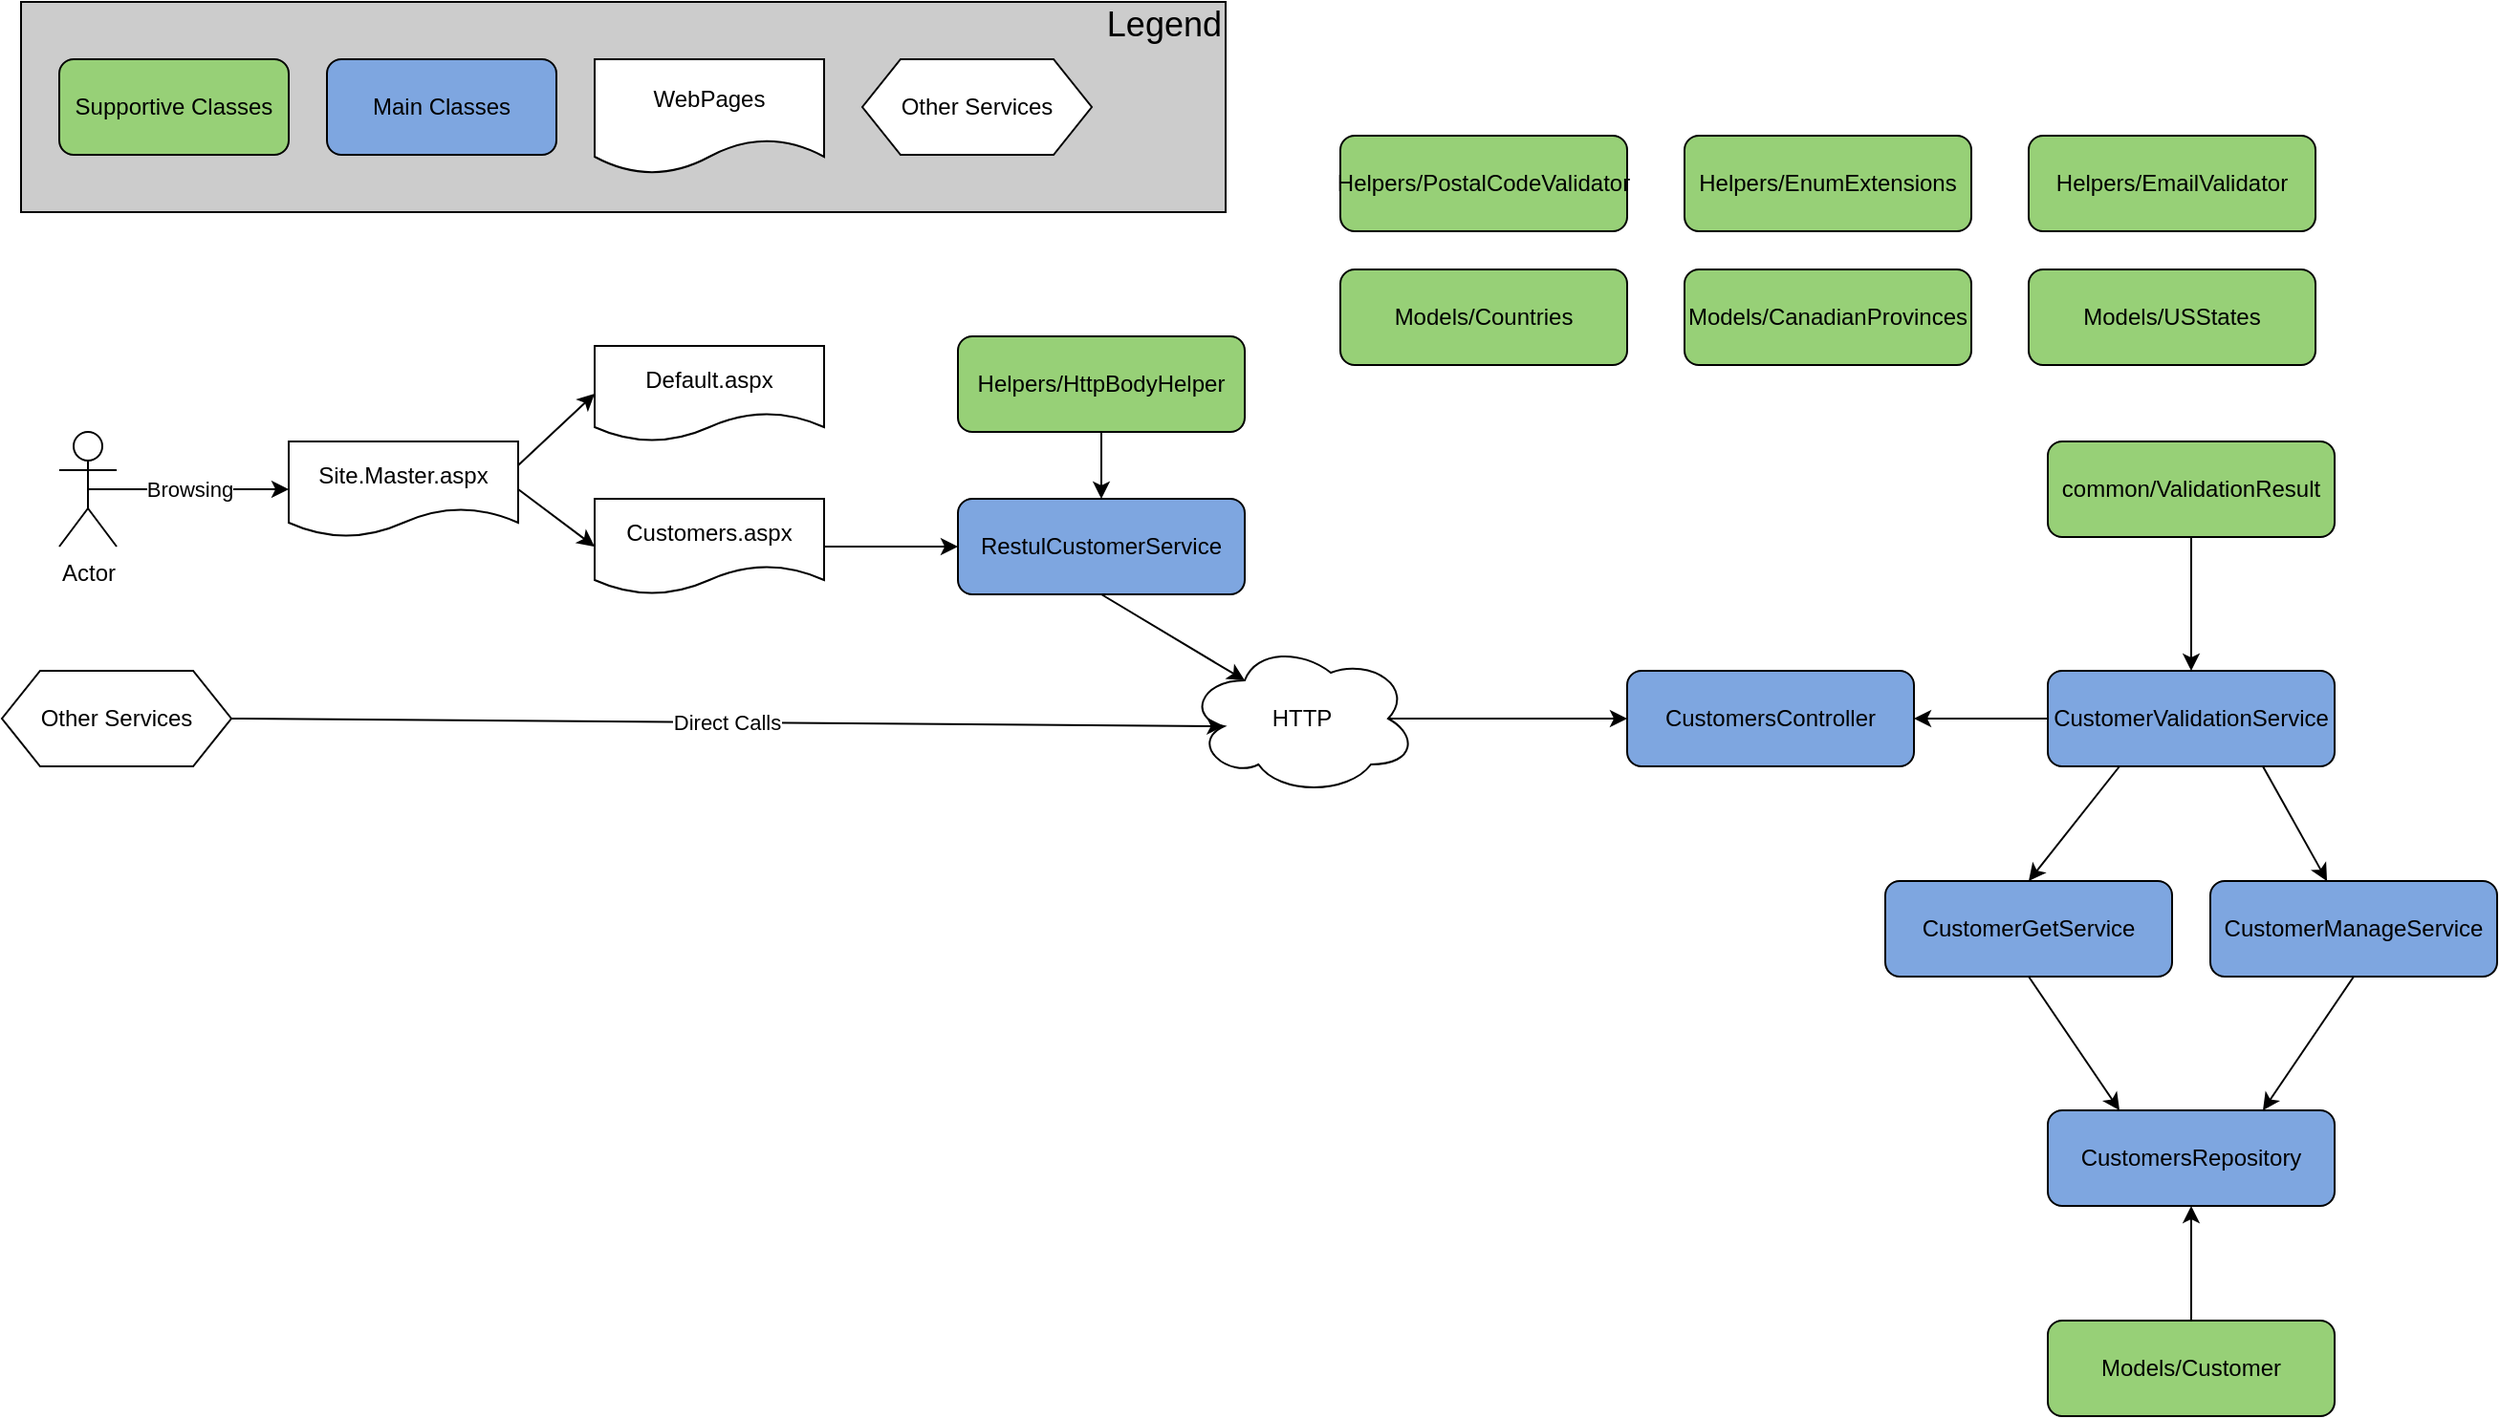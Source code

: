 <mxfile version="22.1.16" type="device" pages="2">
  <diagram id="i-P3QelzV96mjnAAlYM3" name="Страница — 1">
    <mxGraphModel dx="1222" dy="645" grid="1" gridSize="10" guides="1" tooltips="1" connect="1" arrows="1" fold="1" page="1" pageScale="1" pageWidth="827" pageHeight="1169" math="0" shadow="0">
      <root>
        <mxCell id="0" />
        <mxCell id="1" parent="0" />
        <mxCell id="RGG0OeVftfBsG8pgENox-3" value="&lt;font style=&quot;font-size: 18px;&quot;&gt;Legend&lt;br&gt;&lt;br&gt;&lt;br&gt;&lt;br&gt;&lt;br&gt;&lt;/font&gt;" style="rounded=0;whiteSpace=wrap;html=1;align=right;fillColor=#CCCCCC;" vertex="1" parent="1">
          <mxGeometry x="20" y="10" width="630" height="110" as="geometry" />
        </mxCell>
        <mxCell id="RGG0OeVftfBsG8pgENox-1" value="Supportive Classes" style="rounded=1;whiteSpace=wrap;html=1;fillColor=#97D077;" vertex="1" parent="1">
          <mxGeometry x="40" y="40" width="120" height="50" as="geometry" />
        </mxCell>
        <mxCell id="RGG0OeVftfBsG8pgENox-2" value="WebPages" style="shape=document;whiteSpace=wrap;html=1;boundedLbl=1;" vertex="1" parent="1">
          <mxGeometry x="320" y="40" width="120" height="60" as="geometry" />
        </mxCell>
        <mxCell id="RGG0OeVftfBsG8pgENox-12" value="Browsing" style="rounded=0;orthogonalLoop=1;jettySize=auto;html=1;exitX=0.5;exitY=0.5;exitDx=0;exitDy=0;exitPerimeter=0;entryX=0;entryY=0.5;entryDx=0;entryDy=0;" edge="1" parent="1" source="RGG0OeVftfBsG8pgENox-4" target="RGG0OeVftfBsG8pgENox-5">
          <mxGeometry relative="1" as="geometry" />
        </mxCell>
        <mxCell id="RGG0OeVftfBsG8pgENox-4" value="Actor" style="shape=umlActor;verticalLabelPosition=bottom;verticalAlign=top;html=1;outlineConnect=0;" vertex="1" parent="1">
          <mxGeometry x="40" y="235" width="30" height="60" as="geometry" />
        </mxCell>
        <mxCell id="RGG0OeVftfBsG8pgENox-8" style="rounded=0;orthogonalLoop=1;jettySize=auto;html=1;exitX=1;exitY=0.25;exitDx=0;exitDy=0;entryX=0;entryY=0.5;entryDx=0;entryDy=0;" edge="1" parent="1" source="RGG0OeVftfBsG8pgENox-5" target="RGG0OeVftfBsG8pgENox-6">
          <mxGeometry relative="1" as="geometry" />
        </mxCell>
        <mxCell id="RGG0OeVftfBsG8pgENox-9" style="rounded=0;orthogonalLoop=1;jettySize=auto;html=1;exitX=1;exitY=0.5;exitDx=0;exitDy=0;entryX=0;entryY=0.5;entryDx=0;entryDy=0;" edge="1" parent="1" source="RGG0OeVftfBsG8pgENox-5" target="RGG0OeVftfBsG8pgENox-7">
          <mxGeometry relative="1" as="geometry" />
        </mxCell>
        <mxCell id="RGG0OeVftfBsG8pgENox-5" value="Site.Master.aspx" style="shape=document;whiteSpace=wrap;html=1;boundedLbl=1;" vertex="1" parent="1">
          <mxGeometry x="160" y="240" width="120" height="50" as="geometry" />
        </mxCell>
        <mxCell id="RGG0OeVftfBsG8pgENox-6" value="Default.aspx" style="shape=document;whiteSpace=wrap;html=1;boundedLbl=1;" vertex="1" parent="1">
          <mxGeometry x="320" y="190" width="120" height="50" as="geometry" />
        </mxCell>
        <mxCell id="5FAXPUMVHwIhnJs3nvXb-23" style="edgeStyle=orthogonalEdgeStyle;rounded=0;orthogonalLoop=1;jettySize=auto;html=1;exitX=1;exitY=0.5;exitDx=0;exitDy=0;entryX=0;entryY=0.5;entryDx=0;entryDy=0;" edge="1" parent="1" source="RGG0OeVftfBsG8pgENox-7" target="5FAXPUMVHwIhnJs3nvXb-17">
          <mxGeometry relative="1" as="geometry" />
        </mxCell>
        <mxCell id="RGG0OeVftfBsG8pgENox-7" value="Customers.aspx" style="shape=document;whiteSpace=wrap;html=1;boundedLbl=1;" vertex="1" parent="1">
          <mxGeometry x="320" y="270" width="120" height="50" as="geometry" />
        </mxCell>
        <mxCell id="RGG0OeVftfBsG8pgENox-10" value="Other Services" style="shape=hexagon;perimeter=hexagonPerimeter2;whiteSpace=wrap;html=1;fixedSize=1;" vertex="1" parent="1">
          <mxGeometry x="460" y="40" width="120" height="50" as="geometry" />
        </mxCell>
        <mxCell id="RGG0OeVftfBsG8pgENox-11" value="Other Services" style="shape=hexagon;perimeter=hexagonPerimeter2;whiteSpace=wrap;html=1;fixedSize=1;" vertex="1" parent="1">
          <mxGeometry x="10" y="360" width="120" height="50" as="geometry" />
        </mxCell>
        <mxCell id="5FAXPUMVHwIhnJs3nvXb-36" style="edgeStyle=orthogonalEdgeStyle;rounded=0;orthogonalLoop=1;jettySize=auto;html=1;exitX=0.5;exitY=0;exitDx=0;exitDy=0;entryX=0.5;entryY=1;entryDx=0;entryDy=0;" edge="1" parent="1" source="RGG0OeVftfBsG8pgENox-19" target="5FAXPUMVHwIhnJs3nvXb-11">
          <mxGeometry relative="1" as="geometry" />
        </mxCell>
        <mxCell id="RGG0OeVftfBsG8pgENox-19" value="Models/Customer" style="rounded=1;whiteSpace=wrap;html=1;fillColor=#97D077;" vertex="1" parent="1">
          <mxGeometry x="1080" y="700" width="150" height="50" as="geometry" />
        </mxCell>
        <mxCell id="5FAXPUMVHwIhnJs3nvXb-1" value="Models/Countries" style="rounded=1;whiteSpace=wrap;html=1;fillColor=#97D077;" vertex="1" parent="1">
          <mxGeometry x="710" y="150" width="150" height="50" as="geometry" />
        </mxCell>
        <mxCell id="5FAXPUMVHwIhnJs3nvXb-2" value="Models/USStates" style="rounded=1;whiteSpace=wrap;html=1;fillColor=#97D077;" vertex="1" parent="1">
          <mxGeometry x="1070" y="150" width="150" height="50" as="geometry" />
        </mxCell>
        <mxCell id="5FAXPUMVHwIhnJs3nvXb-3" value="Models/CanadianProvinces" style="rounded=1;whiteSpace=wrap;html=1;fillColor=#97D077;" vertex="1" parent="1">
          <mxGeometry x="890" y="150" width="150" height="50" as="geometry" />
        </mxCell>
        <mxCell id="5FAXPUMVHwIhnJs3nvXb-30" value="" style="edgeStyle=orthogonalEdgeStyle;rounded=0;orthogonalLoop=1;jettySize=auto;html=1;exitX=0.5;exitY=1;exitDx=0;exitDy=0;entryX=0.5;entryY=0;entryDx=0;entryDy=0;" edge="1" parent="1" source="5FAXPUMVHwIhnJs3nvXb-4" target="5FAXPUMVHwIhnJs3nvXb-16">
          <mxGeometry relative="1" as="geometry" />
        </mxCell>
        <mxCell id="5FAXPUMVHwIhnJs3nvXb-4" value="common/ValidationResult" style="rounded=1;whiteSpace=wrap;html=1;fillColor=#97D077;" vertex="1" parent="1">
          <mxGeometry x="1080" y="240" width="150" height="50" as="geometry" />
        </mxCell>
        <mxCell id="5FAXPUMVHwIhnJs3nvXb-5" value="CustomersController" style="rounded=1;whiteSpace=wrap;html=1;fillColor=#7EA6E0;" vertex="1" parent="1">
          <mxGeometry x="860" y="360" width="150" height="50" as="geometry" />
        </mxCell>
        <mxCell id="5FAXPUMVHwIhnJs3nvXb-6" value="Helpers/EmailValidator" style="rounded=1;whiteSpace=wrap;html=1;fillColor=#97D077;" vertex="1" parent="1">
          <mxGeometry x="1070" y="80" width="150" height="50" as="geometry" />
        </mxCell>
        <mxCell id="5FAXPUMVHwIhnJs3nvXb-7" value="Helpers/EnumExtensions" style="rounded=1;whiteSpace=wrap;html=1;fillColor=#97D077;" vertex="1" parent="1">
          <mxGeometry x="890" y="80" width="150" height="50" as="geometry" />
        </mxCell>
        <mxCell id="5FAXPUMVHwIhnJs3nvXb-37" style="edgeStyle=orthogonalEdgeStyle;rounded=0;orthogonalLoop=1;jettySize=auto;html=1;exitX=0.5;exitY=1;exitDx=0;exitDy=0;entryX=0.5;entryY=0;entryDx=0;entryDy=0;" edge="1" parent="1" source="5FAXPUMVHwIhnJs3nvXb-8" target="5FAXPUMVHwIhnJs3nvXb-17">
          <mxGeometry relative="1" as="geometry" />
        </mxCell>
        <mxCell id="5FAXPUMVHwIhnJs3nvXb-8" value="Helpers/HttpBodyHelper" style="rounded=1;whiteSpace=wrap;html=1;fillColor=#97D077;" vertex="1" parent="1">
          <mxGeometry x="510" y="185" width="150" height="50" as="geometry" />
        </mxCell>
        <mxCell id="5FAXPUMVHwIhnJs3nvXb-10" value="Helpers/PostalCodeValidator" style="rounded=1;whiteSpace=wrap;html=1;fillColor=#97D077;" vertex="1" parent="1">
          <mxGeometry x="710" y="80" width="150" height="50" as="geometry" />
        </mxCell>
        <mxCell id="5FAXPUMVHwIhnJs3nvXb-11" value="CustomersRepository" style="rounded=1;whiteSpace=wrap;html=1;fillColor=#7EA6E0;" vertex="1" parent="1">
          <mxGeometry x="1080" y="590" width="150" height="50" as="geometry" />
        </mxCell>
        <mxCell id="5FAXPUMVHwIhnJs3nvXb-33" style="rounded=0;orthogonalLoop=1;jettySize=auto;html=1;exitX=0.5;exitY=1;exitDx=0;exitDy=0;entryX=0.25;entryY=0;entryDx=0;entryDy=0;" edge="1" parent="1" source="5FAXPUMVHwIhnJs3nvXb-12" target="5FAXPUMVHwIhnJs3nvXb-11">
          <mxGeometry relative="1" as="geometry" />
        </mxCell>
        <mxCell id="5FAXPUMVHwIhnJs3nvXb-12" value="CustomerGetService" style="rounded=1;whiteSpace=wrap;html=1;fillColor=#7EA6E0;" vertex="1" parent="1">
          <mxGeometry x="995" y="470" width="150" height="50" as="geometry" />
        </mxCell>
        <mxCell id="5FAXPUMVHwIhnJs3nvXb-34" style="rounded=0;orthogonalLoop=1;jettySize=auto;html=1;exitX=0.5;exitY=1;exitDx=0;exitDy=0;entryX=0.75;entryY=0;entryDx=0;entryDy=0;" edge="1" parent="1" source="5FAXPUMVHwIhnJs3nvXb-14" target="5FAXPUMVHwIhnJs3nvXb-11">
          <mxGeometry relative="1" as="geometry" />
        </mxCell>
        <mxCell id="5FAXPUMVHwIhnJs3nvXb-14" value="CustomerManageService" style="rounded=1;whiteSpace=wrap;html=1;fillColor=#7EA6E0;" vertex="1" parent="1">
          <mxGeometry x="1165" y="470" width="150" height="50" as="geometry" />
        </mxCell>
        <mxCell id="5FAXPUMVHwIhnJs3nvXb-28" style="edgeStyle=orthogonalEdgeStyle;rounded=0;orthogonalLoop=1;jettySize=auto;html=1;exitX=0;exitY=0.5;exitDx=0;exitDy=0;entryX=1;entryY=0.5;entryDx=0;entryDy=0;" edge="1" parent="1" source="5FAXPUMVHwIhnJs3nvXb-16" target="5FAXPUMVHwIhnJs3nvXb-5">
          <mxGeometry relative="1" as="geometry" />
        </mxCell>
        <mxCell id="5FAXPUMVHwIhnJs3nvXb-31" style="rounded=0;orthogonalLoop=1;jettySize=auto;html=1;exitX=0.25;exitY=1;exitDx=0;exitDy=0;entryX=0.5;entryY=0;entryDx=0;entryDy=0;" edge="1" parent="1" source="5FAXPUMVHwIhnJs3nvXb-16" target="5FAXPUMVHwIhnJs3nvXb-12">
          <mxGeometry relative="1" as="geometry" />
        </mxCell>
        <mxCell id="5FAXPUMVHwIhnJs3nvXb-32" style="rounded=0;orthogonalLoop=1;jettySize=auto;html=1;exitX=0.75;exitY=1;exitDx=0;exitDy=0;" edge="1" parent="1" source="5FAXPUMVHwIhnJs3nvXb-16" target="5FAXPUMVHwIhnJs3nvXb-14">
          <mxGeometry relative="1" as="geometry" />
        </mxCell>
        <mxCell id="5FAXPUMVHwIhnJs3nvXb-16" value="CustomerValidationService" style="rounded=1;whiteSpace=wrap;html=1;fillColor=#7EA6E0;" vertex="1" parent="1">
          <mxGeometry x="1080" y="360" width="150" height="50" as="geometry" />
        </mxCell>
        <mxCell id="5FAXPUMVHwIhnJs3nvXb-17" value="RestulCustomerService" style="rounded=1;whiteSpace=wrap;html=1;fillColor=#7EA6E0;" vertex="1" parent="1">
          <mxGeometry x="510" y="270" width="150" height="50" as="geometry" />
        </mxCell>
        <mxCell id="5FAXPUMVHwIhnJs3nvXb-27" style="edgeStyle=orthogonalEdgeStyle;rounded=0;orthogonalLoop=1;jettySize=auto;html=1;exitX=0.875;exitY=0.5;exitDx=0;exitDy=0;exitPerimeter=0;entryX=0;entryY=0.5;entryDx=0;entryDy=0;" edge="1" parent="1" source="5FAXPUMVHwIhnJs3nvXb-24" target="5FAXPUMVHwIhnJs3nvXb-5">
          <mxGeometry relative="1" as="geometry" />
        </mxCell>
        <mxCell id="5FAXPUMVHwIhnJs3nvXb-24" value="HTTP" style="ellipse;shape=cloud;whiteSpace=wrap;html=1;" vertex="1" parent="1">
          <mxGeometry x="630" y="345" width="120" height="80" as="geometry" />
        </mxCell>
        <mxCell id="5FAXPUMVHwIhnJs3nvXb-25" style="rounded=0;orthogonalLoop=1;jettySize=auto;html=1;exitX=0.5;exitY=1;exitDx=0;exitDy=0;entryX=0.25;entryY=0.25;entryDx=0;entryDy=0;entryPerimeter=0;" edge="1" parent="1" source="5FAXPUMVHwIhnJs3nvXb-17" target="5FAXPUMVHwIhnJs3nvXb-24">
          <mxGeometry relative="1" as="geometry" />
        </mxCell>
        <mxCell id="5FAXPUMVHwIhnJs3nvXb-26" value="Direct Calls" style="rounded=0;orthogonalLoop=1;jettySize=auto;html=1;exitX=1;exitY=0.5;exitDx=0;exitDy=0;entryX=0.16;entryY=0.55;entryDx=0;entryDy=0;entryPerimeter=0;" edge="1" parent="1" source="RGG0OeVftfBsG8pgENox-11" target="5FAXPUMVHwIhnJs3nvXb-24">
          <mxGeometry relative="1" as="geometry" />
        </mxCell>
        <mxCell id="5FAXPUMVHwIhnJs3nvXb-38" value="Main Classes" style="rounded=1;whiteSpace=wrap;html=1;fillColor=#7EA6E0;" vertex="1" parent="1">
          <mxGeometry x="180" y="40" width="120" height="50" as="geometry" />
        </mxCell>
      </root>
    </mxGraphModel>
  </diagram>
  <diagram id="GCbuFlZyPh7hPLIau3oc" name="Страница — 2">
    <mxGraphModel dx="1222" dy="645" grid="1" gridSize="10" guides="1" tooltips="1" connect="1" arrows="1" fold="1" page="1" pageScale="1" pageWidth="827" pageHeight="1169" math="0" shadow="0">
      <root>
        <mxCell id="0" />
        <mxCell id="1" parent="0" />
      </root>
    </mxGraphModel>
  </diagram>
</mxfile>
